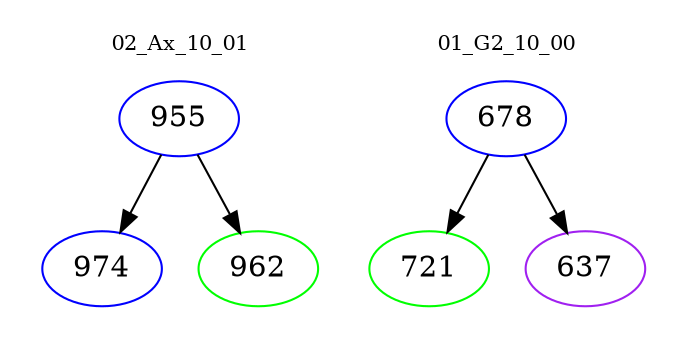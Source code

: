digraph{
subgraph cluster_0 {
color = white
label = "02_Ax_10_01";
fontsize=10;
T0_955 [label="955", color="blue"]
T0_955 -> T0_974 [color="black"]
T0_974 [label="974", color="blue"]
T0_955 -> T0_962 [color="black"]
T0_962 [label="962", color="green"]
}
subgraph cluster_1 {
color = white
label = "01_G2_10_00";
fontsize=10;
T1_678 [label="678", color="blue"]
T1_678 -> T1_721 [color="black"]
T1_721 [label="721", color="green"]
T1_678 -> T1_637 [color="black"]
T1_637 [label="637", color="purple"]
}
}
